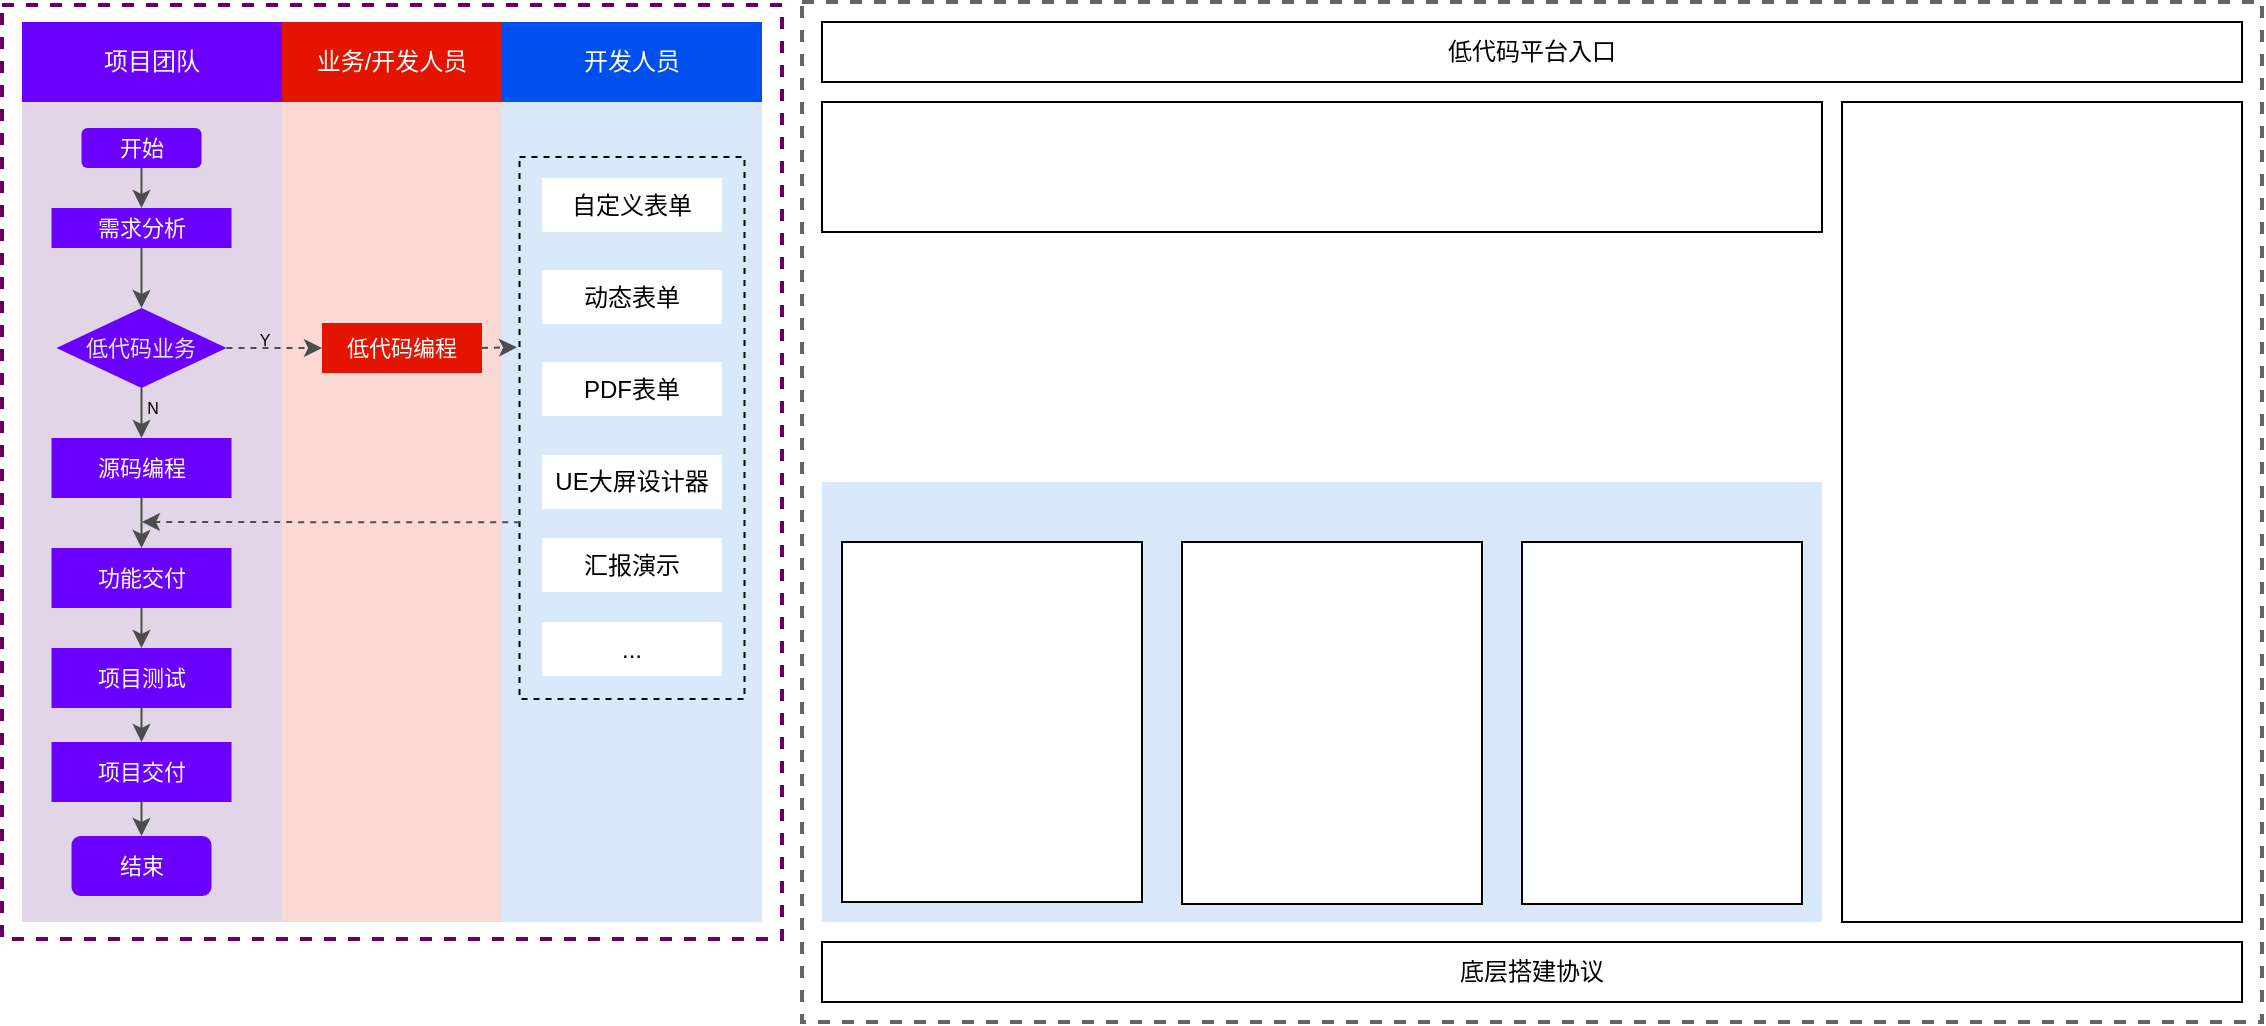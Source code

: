 <mxfile version="24.2.3" type="github">
  <diagram name="第 1 页" id="B_uo7OJ-f0cf3lO3-WNb">
    <mxGraphModel dx="2022" dy="650" grid="1" gridSize="10" guides="1" tooltips="1" connect="1" arrows="1" fold="1" page="1" pageScale="1" pageWidth="827" pageHeight="1169" math="0" shadow="0">
      <root>
        <mxCell id="0" />
        <mxCell id="1" parent="0" />
        <mxCell id="DL2iSLS2zm1EoD6sChtO-90" value="" style="rounded=0;whiteSpace=wrap;html=1;fillColor=none;strokeColor=#660066;strokeWidth=2;dashed=1;" parent="1" vertex="1">
          <mxGeometry x="-70" y="71.5" width="390" height="467" as="geometry" />
        </mxCell>
        <mxCell id="DL2iSLS2zm1EoD6sChtO-4" value="业务/开发人员" style="rounded=0;whiteSpace=wrap;html=1;fillColor=#e51400;fontColor=#ffffff;strokeColor=none;" parent="1" vertex="1">
          <mxGeometry x="70" y="80" width="110" height="40" as="geometry" />
        </mxCell>
        <mxCell id="DL2iSLS2zm1EoD6sChtO-6" value="" style="rounded=0;whiteSpace=wrap;html=1;fillColor=#fad9d5;strokeColor=none;" parent="1" vertex="1">
          <mxGeometry x="70" y="120" width="110" height="410" as="geometry" />
        </mxCell>
        <mxCell id="DL2iSLS2zm1EoD6sChtO-7" value="项目团队" style="rounded=0;whiteSpace=wrap;html=1;fillColor=#6a00ff;strokeColor=none;fontColor=#ffffff;" parent="1" vertex="1">
          <mxGeometry x="-60" y="80" width="130" height="40" as="geometry" />
        </mxCell>
        <mxCell id="DL2iSLS2zm1EoD6sChtO-8" value="" style="rounded=0;whiteSpace=wrap;html=1;fillColor=#e1d5e7;strokeColor=none;" parent="1" vertex="1">
          <mxGeometry x="-60" y="120" width="130" height="410" as="geometry" />
        </mxCell>
        <mxCell id="DL2iSLS2zm1EoD6sChtO-9" value="开始" style="rounded=1;whiteSpace=wrap;html=1;strokeColor=none;fontSize=11;fillColor=#6a00ff;fontColor=#ffffff;" parent="1" vertex="1">
          <mxGeometry x="-30.25" y="133" width="60" height="20" as="geometry" />
        </mxCell>
        <mxCell id="DL2iSLS2zm1EoD6sChtO-10" value="&lt;font color=&quot;#e6e6e6&quot; style=&quot;font-size: 11px;&quot;&gt;低代码业务&lt;/font&gt;" style="rhombus;whiteSpace=wrap;html=1;strokeColor=none;fontSize=11;fillColor=#6a00ff;fontColor=#ffffff;" parent="1" vertex="1">
          <mxGeometry x="-42.75" y="223" width="85" height="40" as="geometry" />
        </mxCell>
        <mxCell id="DL2iSLS2zm1EoD6sChtO-11" value="需求分析" style="rounded=0;whiteSpace=wrap;html=1;strokeColor=none;fontSize=11;fillColor=#6a00ff;fontColor=#ffffff;" parent="1" vertex="1">
          <mxGeometry x="-45.25" y="173" width="90" height="20" as="geometry" />
        </mxCell>
        <mxCell id="DL2iSLS2zm1EoD6sChtO-12" value="结束" style="rounded=1;whiteSpace=wrap;html=1;strokeColor=none;fontSize=11;fillColor=#6a00ff;fontColor=#ffffff;" parent="1" vertex="1">
          <mxGeometry x="-35.25" y="487" width="70" height="30" as="geometry" />
        </mxCell>
        <mxCell id="DL2iSLS2zm1EoD6sChtO-13" value="项目测试" style="rounded=0;whiteSpace=wrap;html=1;strokeColor=none;fontSize=11;fillColor=#6a00ff;fontColor=#ffffff;" parent="1" vertex="1">
          <mxGeometry x="-45.25" y="393" width="90" height="30" as="geometry" />
        </mxCell>
        <mxCell id="DL2iSLS2zm1EoD6sChtO-14" value="源码编程" style="rounded=0;whiteSpace=wrap;html=1;strokeColor=none;fontSize=11;fillColor=#6a00ff;fontColor=#ffffff;" parent="1" vertex="1">
          <mxGeometry x="-45.25" y="288" width="90" height="30" as="geometry" />
        </mxCell>
        <mxCell id="DL2iSLS2zm1EoD6sChtO-15" value="项目交付" style="rounded=0;whiteSpace=wrap;html=1;strokeColor=none;fontSize=11;fillColor=#6a00ff;fontColor=#ffffff;" parent="1" vertex="1">
          <mxGeometry x="-45.25" y="440" width="90" height="30" as="geometry" />
        </mxCell>
        <mxCell id="DL2iSLS2zm1EoD6sChtO-16" value="" style="endArrow=classic;html=1;rounded=0;strokeColor=#4D4D4D;" parent="1" source="DL2iSLS2zm1EoD6sChtO-9" target="DL2iSLS2zm1EoD6sChtO-11" edge="1">
          <mxGeometry width="50" height="50" relative="1" as="geometry">
            <mxPoint x="194.75" y="273" as="sourcePoint" />
            <mxPoint x="244.75" y="223" as="targetPoint" />
          </mxGeometry>
        </mxCell>
        <mxCell id="DL2iSLS2zm1EoD6sChtO-17" value="" style="endArrow=classic;html=1;rounded=0;exitX=0.5;exitY=1;exitDx=0;exitDy=0;entryX=0.5;entryY=0;entryDx=0;entryDy=0;strokeColor=#4D4D4D;" parent="1" source="DL2iSLS2zm1EoD6sChtO-11" target="DL2iSLS2zm1EoD6sChtO-10" edge="1">
          <mxGeometry width="50" height="50" relative="1" as="geometry">
            <mxPoint x="-0.49" y="213" as="sourcePoint" />
            <mxPoint x="-0.49" y="233" as="targetPoint" />
          </mxGeometry>
        </mxCell>
        <mxCell id="DL2iSLS2zm1EoD6sChtO-18" value="" style="endArrow=classic;html=1;rounded=0;exitX=0.5;exitY=1;exitDx=0;exitDy=0;strokeColor=#4D4D4D;" parent="1" source="DL2iSLS2zm1EoD6sChtO-10" target="DL2iSLS2zm1EoD6sChtO-14" edge="1">
          <mxGeometry width="50" height="50" relative="1" as="geometry">
            <mxPoint x="9.75" y="223" as="sourcePoint" />
            <mxPoint x="9.75" y="243" as="targetPoint" />
          </mxGeometry>
        </mxCell>
        <mxCell id="DL2iSLS2zm1EoD6sChtO-19" value="N" style="edgeLabel;html=1;align=center;verticalAlign=middle;resizable=0;points=[];labelBackgroundColor=none;fontSize=8;" parent="DL2iSLS2zm1EoD6sChtO-18" vertex="1" connectable="0">
          <mxGeometry x="-0.22" relative="1" as="geometry">
            <mxPoint x="5" as="offset" />
          </mxGeometry>
        </mxCell>
        <mxCell id="DL2iSLS2zm1EoD6sChtO-20" value="" style="endArrow=classic;html=1;rounded=0;exitX=0.5;exitY=1;exitDx=0;exitDy=0;entryX=0.5;entryY=0;entryDx=0;entryDy=0;strokeColor=#4D4D4D;" parent="1" source="DL2iSLS2zm1EoD6sChtO-14" target="DL2iSLS2zm1EoD6sChtO-23" edge="1">
          <mxGeometry width="50" height="50" relative="1" as="geometry">
            <mxPoint x="9.75" y="293" as="sourcePoint" />
            <mxPoint x="9.75" y="323" as="targetPoint" />
          </mxGeometry>
        </mxCell>
        <mxCell id="DL2iSLS2zm1EoD6sChtO-21" value="" style="endArrow=classic;html=1;rounded=0;exitX=0.5;exitY=1;exitDx=0;exitDy=0;entryX=0.5;entryY=0;entryDx=0;entryDy=0;strokeColor=#4D4D4D;" parent="1" source="DL2iSLS2zm1EoD6sChtO-13" target="DL2iSLS2zm1EoD6sChtO-15" edge="1">
          <mxGeometry width="50" height="50" relative="1" as="geometry">
            <mxPoint x="9.75" y="353" as="sourcePoint" />
            <mxPoint x="9.75" y="383" as="targetPoint" />
          </mxGeometry>
        </mxCell>
        <mxCell id="DL2iSLS2zm1EoD6sChtO-22" value="" style="endArrow=classic;html=1;rounded=0;exitX=0.5;exitY=1;exitDx=0;exitDy=0;entryX=0.5;entryY=0;entryDx=0;entryDy=0;strokeColor=#4D4D4D;" parent="1" source="DL2iSLS2zm1EoD6sChtO-15" target="DL2iSLS2zm1EoD6sChtO-12" edge="1">
          <mxGeometry width="50" height="50" relative="1" as="geometry">
            <mxPoint x="9.75" y="413" as="sourcePoint" />
            <mxPoint x="9.75" y="433" as="targetPoint" />
          </mxGeometry>
        </mxCell>
        <mxCell id="DL2iSLS2zm1EoD6sChtO-23" value="功能交付" style="rounded=0;whiteSpace=wrap;html=1;strokeColor=none;fontSize=11;fillColor=#6a00ff;fontColor=#ffffff;" parent="1" vertex="1">
          <mxGeometry x="-45.25" y="343" width="90" height="30" as="geometry" />
        </mxCell>
        <mxCell id="DL2iSLS2zm1EoD6sChtO-24" value="" style="endArrow=classic;html=1;rounded=0;exitX=0.5;exitY=1;exitDx=0;exitDy=0;entryX=0.5;entryY=0;entryDx=0;entryDy=0;strokeColor=#4D4D4D;" parent="1" source="DL2iSLS2zm1EoD6sChtO-23" target="DL2iSLS2zm1EoD6sChtO-13" edge="1">
          <mxGeometry width="50" height="50" relative="1" as="geometry">
            <mxPoint x="-0.49" y="373" as="sourcePoint" />
            <mxPoint x="-0.49" y="390" as="targetPoint" />
          </mxGeometry>
        </mxCell>
        <mxCell id="DL2iSLS2zm1EoD6sChtO-25" value="低代码编程" style="rounded=0;whiteSpace=wrap;html=1;fillColor=#e51400;fontColor=#ffffff;strokeColor=none;fontSize=11;" parent="1" vertex="1">
          <mxGeometry x="90" y="230.5" width="80" height="25" as="geometry" />
        </mxCell>
        <mxCell id="DL2iSLS2zm1EoD6sChtO-27" value="" style="endArrow=classic;html=1;rounded=0;entryX=0;entryY=0.5;entryDx=0;entryDy=0;exitX=1;exitY=0.5;exitDx=0;exitDy=0;strokeColor=#4D4D4D;dashed=1;" parent="1" source="DL2iSLS2zm1EoD6sChtO-10" target="DL2iSLS2zm1EoD6sChtO-25" edge="1">
          <mxGeometry width="50" height="50" relative="1" as="geometry">
            <mxPoint x="35" y="220" as="sourcePoint" />
            <mxPoint x="35" y="240" as="targetPoint" />
          </mxGeometry>
        </mxCell>
        <mxCell id="DL2iSLS2zm1EoD6sChtO-28" value="Y" style="edgeLabel;html=1;align=center;verticalAlign=middle;resizable=0;points=[];labelBackgroundColor=none;fontSize=8;" parent="DL2iSLS2zm1EoD6sChtO-27" vertex="1" connectable="0">
          <mxGeometry x="-0.455" relative="1" as="geometry">
            <mxPoint x="5" y="-4" as="offset" />
          </mxGeometry>
        </mxCell>
        <mxCell id="DL2iSLS2zm1EoD6sChtO-68" value="开发人员" style="rounded=0;whiteSpace=wrap;html=1;fillColor=#0050ef;fontColor=#ffffff;strokeColor=none;" parent="1" vertex="1">
          <mxGeometry x="180" y="80" width="130" height="40" as="geometry" />
        </mxCell>
        <mxCell id="DL2iSLS2zm1EoD6sChtO-69" value="" style="rounded=0;whiteSpace=wrap;html=1;fillColor=#dae8fc;strokeColor=none;" parent="1" vertex="1">
          <mxGeometry x="180" y="120" width="130" height="410" as="geometry" />
        </mxCell>
        <mxCell id="DL2iSLS2zm1EoD6sChtO-71" value="自定义表单" style="rounded=0;whiteSpace=wrap;html=1;strokeColor=none;" parent="1" vertex="1">
          <mxGeometry x="200" y="158" width="90" height="27" as="geometry" />
        </mxCell>
        <mxCell id="DL2iSLS2zm1EoD6sChtO-72" value="动态表单" style="rounded=0;whiteSpace=wrap;html=1;strokeColor=none;" parent="1" vertex="1">
          <mxGeometry x="200" y="204" width="90" height="27" as="geometry" />
        </mxCell>
        <mxCell id="DL2iSLS2zm1EoD6sChtO-73" value="PDF表单" style="rounded=0;whiteSpace=wrap;html=1;strokeColor=none;" parent="1" vertex="1">
          <mxGeometry x="200" y="250" width="90" height="27" as="geometry" />
        </mxCell>
        <mxCell id="DL2iSLS2zm1EoD6sChtO-74" value="UE大屏设计器" style="rounded=0;whiteSpace=wrap;html=1;strokeColor=none;" parent="1" vertex="1">
          <mxGeometry x="200" y="296.5" width="90" height="27" as="geometry" />
        </mxCell>
        <mxCell id="DL2iSLS2zm1EoD6sChtO-75" value="汇报演示" style="rounded=0;whiteSpace=wrap;html=1;strokeColor=none;" parent="1" vertex="1">
          <mxGeometry x="200" y="338" width="90" height="27" as="geometry" />
        </mxCell>
        <mxCell id="DL2iSLS2zm1EoD6sChtO-77" value="..." style="rounded=0;whiteSpace=wrap;html=1;strokeColor=none;" parent="1" vertex="1">
          <mxGeometry x="200" y="380" width="90" height="27" as="geometry" />
        </mxCell>
        <mxCell id="DL2iSLS2zm1EoD6sChtO-79" value="" style="rounded=0;whiteSpace=wrap;html=1;fillColor=none;dashed=1;" parent="1" vertex="1">
          <mxGeometry x="188.75" y="147.5" width="112.5" height="271" as="geometry" />
        </mxCell>
        <mxCell id="DL2iSLS2zm1EoD6sChtO-86" value="" style="endArrow=classic;html=1;rounded=0;entryX=-0.011;entryY=0.351;entryDx=0;entryDy=0;exitX=1;exitY=0.5;exitDx=0;exitDy=0;strokeColor=#4D4D4D;entryPerimeter=0;dashed=1;" parent="1" source="DL2iSLS2zm1EoD6sChtO-25" target="DL2iSLS2zm1EoD6sChtO-79" edge="1">
          <mxGeometry width="50" height="50" relative="1" as="geometry">
            <mxPoint x="52" y="253" as="sourcePoint" />
            <mxPoint x="100" y="253" as="targetPoint" />
          </mxGeometry>
        </mxCell>
        <mxCell id="DL2iSLS2zm1EoD6sChtO-89" value="" style="endArrow=classic;html=1;rounded=0;exitX=0.003;exitY=0.674;exitDx=0;exitDy=0;strokeColor=#4D4D4D;exitPerimeter=0;dashed=1;" parent="1" source="DL2iSLS2zm1EoD6sChtO-79" edge="1">
          <mxGeometry width="50" height="50" relative="1" as="geometry">
            <mxPoint x="10" y="328" as="sourcePoint" />
            <mxPoint y="330" as="targetPoint" />
          </mxGeometry>
        </mxCell>
        <mxCell id="cuvuWjdc5wPWUUID254h-1" value="" style="rounded=0;whiteSpace=wrap;html=1;dashed=1;fillColor=none;fontColor=#333333;strokeColor=#666666;strokeWidth=2;" vertex="1" parent="1">
          <mxGeometry x="330" y="70" width="730" height="510" as="geometry" />
        </mxCell>
        <mxCell id="cuvuWjdc5wPWUUID254h-2" value="" style="rounded=0;whiteSpace=wrap;html=1;fillColor=#dae8fc;strokeColor=none;" vertex="1" parent="1">
          <mxGeometry x="340" y="310" width="500" height="220" as="geometry" />
        </mxCell>
        <mxCell id="cuvuWjdc5wPWUUID254h-3" value="" style="rounded=0;whiteSpace=wrap;html=1;" vertex="1" parent="1">
          <mxGeometry x="350" y="340" width="150" height="180" as="geometry" />
        </mxCell>
        <mxCell id="cuvuWjdc5wPWUUID254h-4" value="" style="rounded=0;whiteSpace=wrap;html=1;" vertex="1" parent="1">
          <mxGeometry x="520" y="340" width="150" height="181" as="geometry" />
        </mxCell>
        <mxCell id="cuvuWjdc5wPWUUID254h-5" value="" style="rounded=0;whiteSpace=wrap;html=1;" vertex="1" parent="1">
          <mxGeometry x="690" y="340" width="140" height="181" as="geometry" />
        </mxCell>
        <mxCell id="cuvuWjdc5wPWUUID254h-6" value="" style="rounded=0;whiteSpace=wrap;html=1;" vertex="1" parent="1">
          <mxGeometry x="340" y="120" width="500" height="65" as="geometry" />
        </mxCell>
        <mxCell id="cuvuWjdc5wPWUUID254h-7" value="" style="rounded=0;whiteSpace=wrap;html=1;" vertex="1" parent="1">
          <mxGeometry x="850" y="120" width="200" height="410" as="geometry" />
        </mxCell>
        <mxCell id="cuvuWjdc5wPWUUID254h-8" value="低代码平台入口" style="rounded=0;whiteSpace=wrap;html=1;" vertex="1" parent="1">
          <mxGeometry x="340" y="80" width="710" height="30" as="geometry" />
        </mxCell>
        <mxCell id="cuvuWjdc5wPWUUID254h-9" value="底层搭建协议" style="rounded=0;whiteSpace=wrap;html=1;" vertex="1" parent="1">
          <mxGeometry x="340" y="540" width="710" height="30" as="geometry" />
        </mxCell>
      </root>
    </mxGraphModel>
  </diagram>
</mxfile>
